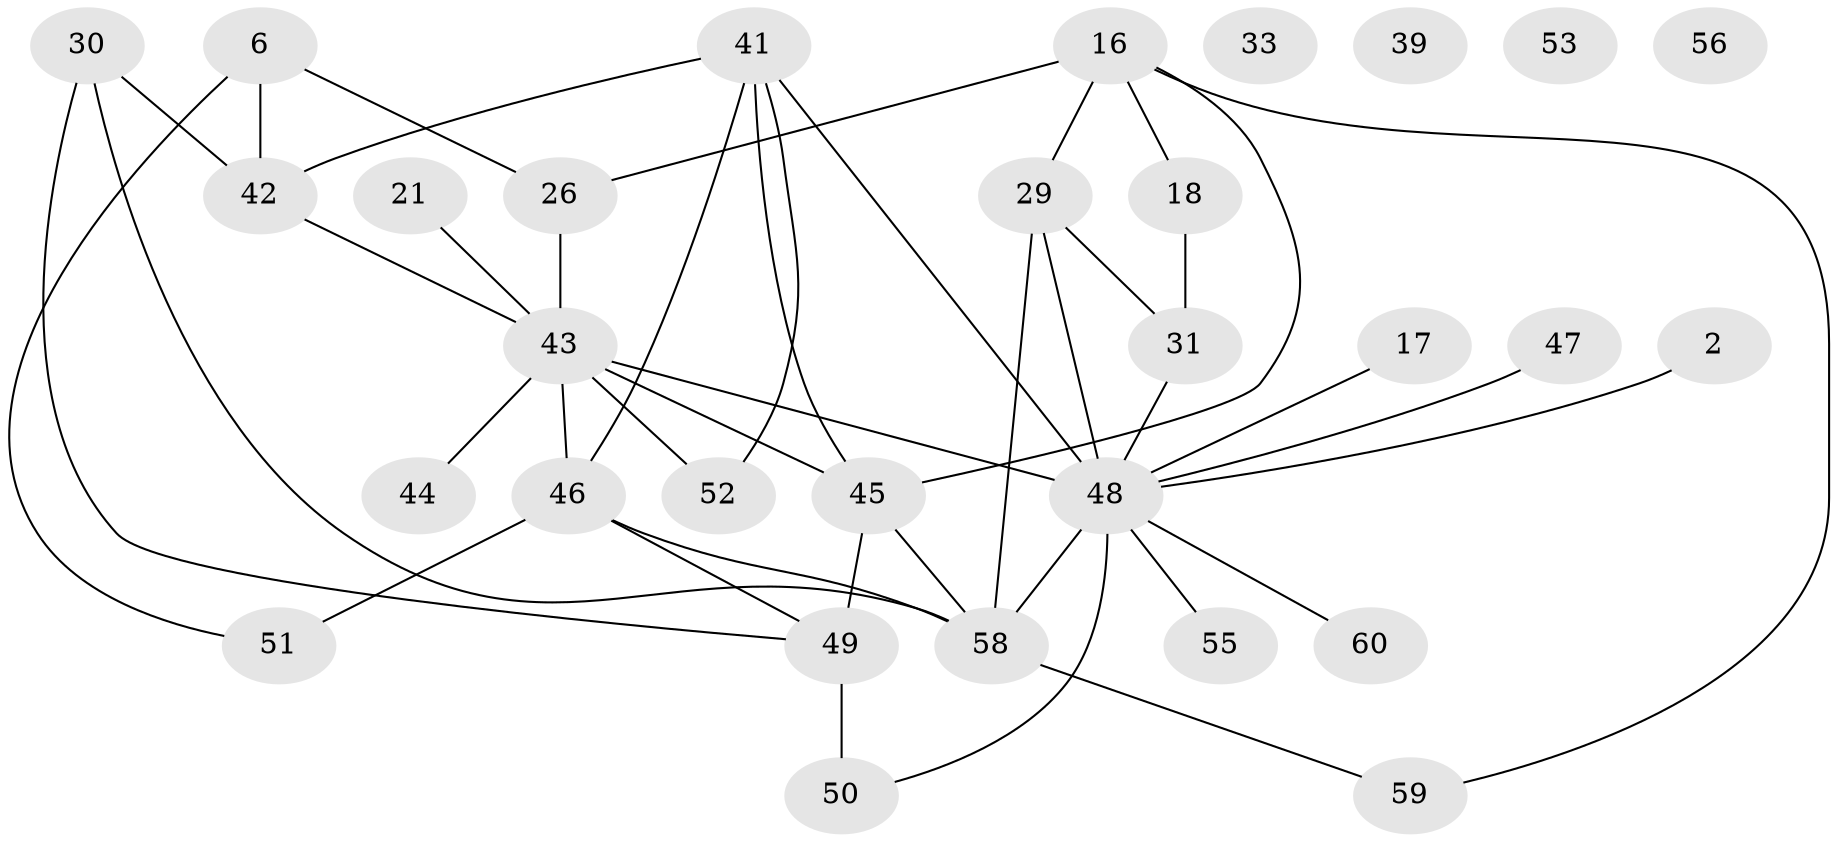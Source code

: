 // original degree distribution, {1: 0.13333333333333333, 2: 0.23333333333333334, 3: 0.18333333333333332, 4: 0.15, 5: 0.1, 6: 0.1, 8: 0.016666666666666666, 0: 0.06666666666666667, 7: 0.016666666666666666}
// Generated by graph-tools (version 1.1) at 2025/39/03/09/25 04:39:30]
// undirected, 30 vertices, 43 edges
graph export_dot {
graph [start="1"]
  node [color=gray90,style=filled];
  2;
  6;
  16;
  17;
  18;
  21;
  26 [super="+5"];
  29 [super="+19"];
  30 [super="+25"];
  31;
  33;
  39;
  41 [super="+7"];
  42 [super="+35"];
  43 [super="+37+14+22"];
  44;
  45 [super="+11+27"];
  46 [super="+32"];
  47;
  48 [super="+40+15"];
  49;
  50 [super="+23"];
  51;
  52;
  53;
  55 [super="+20"];
  56;
  58 [super="+57+1+34+54+38"];
  59;
  60;
  2 -- 48 [weight=2];
  6 -- 26;
  6 -- 42 [weight=2];
  6 -- 51;
  16 -- 18;
  16 -- 59;
  16 -- 26;
  16 -- 45;
  16 -- 29 [weight=2];
  17 -- 48;
  18 -- 31;
  21 -- 43;
  26 -- 43;
  29 -- 48 [weight=2];
  29 -- 31 [weight=2];
  29 -- 58;
  30 -- 42;
  30 -- 49 [weight=2];
  30 -- 58;
  31 -- 48;
  41 -- 52;
  41 -- 42 [weight=2];
  41 -- 45;
  41 -- 46 [weight=2];
  41 -- 48;
  42 -- 43 [weight=4];
  43 -- 48 [weight=2];
  43 -- 44;
  43 -- 52;
  43 -- 45 [weight=2];
  43 -- 46;
  45 -- 49 [weight=2];
  45 -- 58;
  46 -- 49;
  46 -- 51;
  46 -- 58;
  47 -- 48;
  48 -- 60 [weight=2];
  48 -- 50 [weight=2];
  48 -- 55;
  48 -- 58 [weight=4];
  49 -- 50 [weight=2];
  58 -- 59;
}
